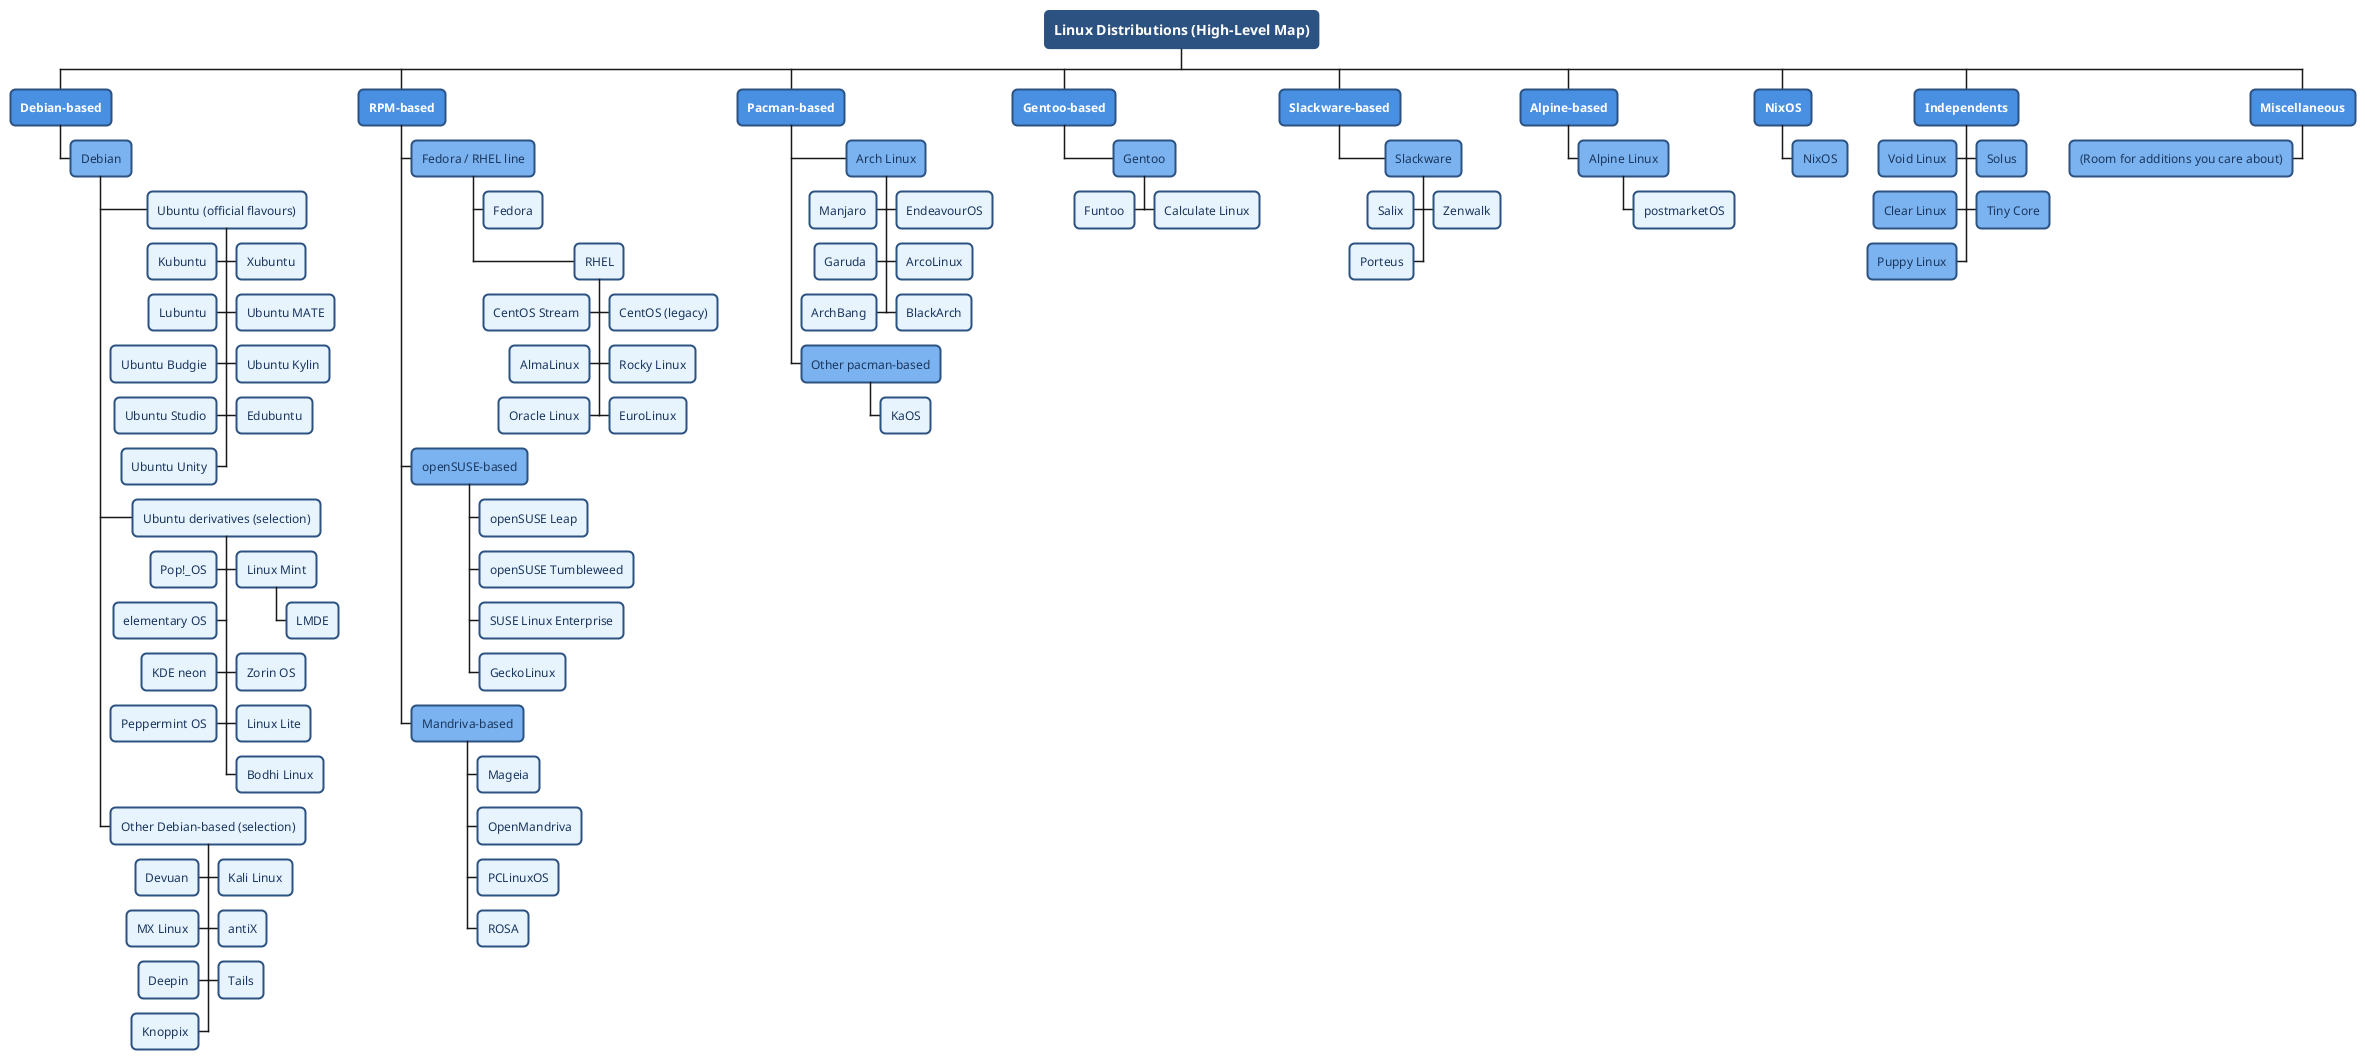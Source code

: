 @startwbs
<style>
wbsDiagram {
  node {
    BackgroundColor #E8F4FD
    LineColor #2C5282
    LineThickness 2
    FontColor #1A365D
    FontSize 12
    RoundCorner 10
  }
  :depth(0) {
    BackgroundColor #2C5282
    FontColor white
    FontSize 14
    FontStyle bold
  }
  :depth(1) {
    BackgroundColor #4A90E2
    FontColor white
    FontStyle bold
  }
  :depth(2) {
    BackgroundColor #7BB3F0
    FontColor #1A365D
  }
}
</style>

* Linux Distributions (High-Level Map)
' Top-level families use bold frames for clarity
** Debian-based <<bold>>
*** Debian
**** Ubuntu (official flavours)
*****< Kubuntu
*****> Xubuntu
*****< Lubuntu
*****> Ubuntu MATE
*****< Ubuntu Budgie
*****> Ubuntu Kylin
*****< Ubuntu Studio
*****> Edubuntu
*****< Ubuntu Unity
**** Ubuntu derivatives (selection)
*****< Pop!_OS
*****> Linux Mint
****** LMDE
*****< elementary OS
*****> Zorin OS
*****< KDE neon
*****> Linux Lite
*****< Peppermint OS
*****> Bodhi Linux
**** Other Debian-based (selection)
*****< Devuan
*****> Kali Linux
*****< MX Linux
*****> antiX
*****< Deepin
*****> Tails
*****< Knoppix
** RPM-based <<bold>>
*** Fedora / RHEL line
**** Fedora
**** RHEL
*****< CentOS Stream
*****> CentOS (legacy)
*****< AlmaLinux
*****> Rocky Linux
*****< Oracle Linux
*****> EuroLinux
*** openSUSE-based
**** openSUSE Leap
**** openSUSE Tumbleweed
**** SUSE Linux Enterprise
**** GeckoLinux
*** Mandriva-based
**** Mageia
**** OpenMandriva
**** PCLinuxOS
**** ROSA
** Pacman-based <<bold>>
*** Arch Linux
****< Manjaro
****> EndeavourOS
****< Garuda
****> ArcoLinux
****< ArchBang
****> BlackArch
*** Other pacman-based
**** KaOS
** Gentoo-based <<bold>>
*** Gentoo
****< Funtoo
****> Calculate Linux
** Slackware-based <<bold>>
*** Slackware
****< Salix
****> Zenwalk
****< Porteus
** Alpine-based <<bold>>
*** Alpine Linux
**** postmarketOS
** NixOS <<bold>>
*** NixOS
** Independents <<bold>>
***< Void Linux
***> Solus
***< Clear Linux
***> Tiny Core
***< Puppy Linux
** Miscellaneous <<bold>>
***< (Room for additions you care about)
@endwbs
